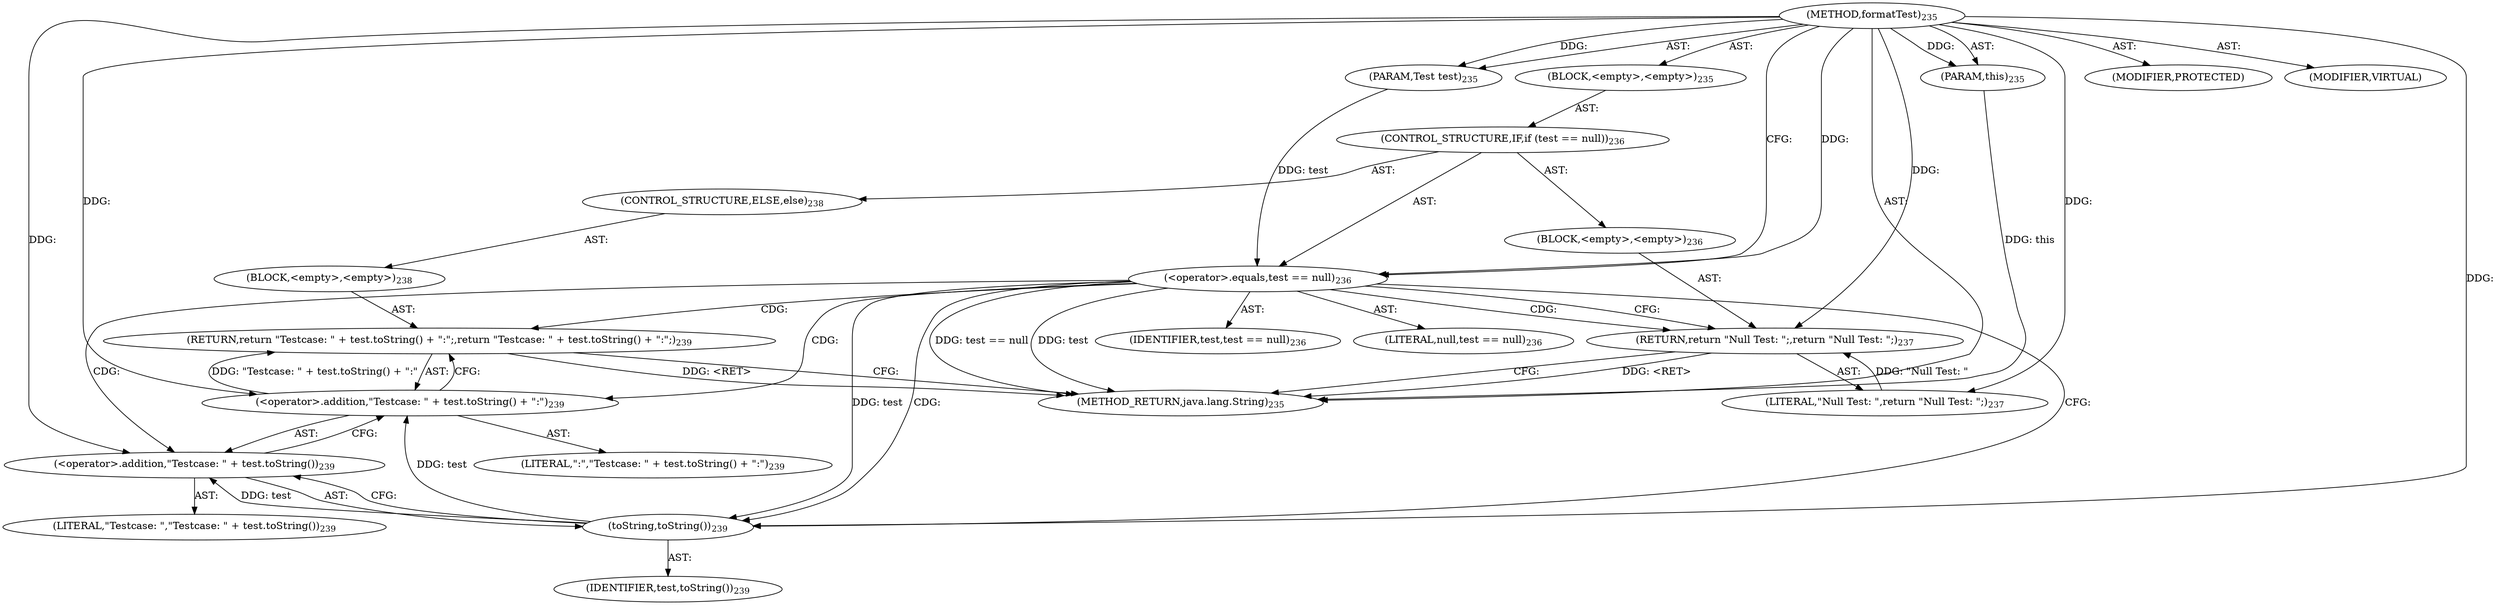digraph "formatTest" {  
"111669149707" [label = <(METHOD,formatTest)<SUB>235</SUB>> ]
"115964117017" [label = <(PARAM,this)<SUB>235</SUB>> ]
"115964117018" [label = <(PARAM,Test test)<SUB>235</SUB>> ]
"25769803795" [label = <(BLOCK,&lt;empty&gt;,&lt;empty&gt;)<SUB>235</SUB>> ]
"47244640264" [label = <(CONTROL_STRUCTURE,IF,if (test == null))<SUB>236</SUB>> ]
"30064771177" [label = <(&lt;operator&gt;.equals,test == null)<SUB>236</SUB>> ]
"68719476815" [label = <(IDENTIFIER,test,test == null)<SUB>236</SUB>> ]
"90194313237" [label = <(LITERAL,null,test == null)<SUB>236</SUB>> ]
"25769803796" [label = <(BLOCK,&lt;empty&gt;,&lt;empty&gt;)<SUB>236</SUB>> ]
"146028888064" [label = <(RETURN,return &quot;Null Test: &quot;;,return &quot;Null Test: &quot;;)<SUB>237</SUB>> ]
"90194313238" [label = <(LITERAL,&quot;Null Test: &quot;,return &quot;Null Test: &quot;;)<SUB>237</SUB>> ]
"47244640265" [label = <(CONTROL_STRUCTURE,ELSE,else)<SUB>238</SUB>> ]
"25769803797" [label = <(BLOCK,&lt;empty&gt;,&lt;empty&gt;)<SUB>238</SUB>> ]
"146028888065" [label = <(RETURN,return &quot;Testcase: &quot; + test.toString() + &quot;:&quot;;,return &quot;Testcase: &quot; + test.toString() + &quot;:&quot;;)<SUB>239</SUB>> ]
"30064771178" [label = <(&lt;operator&gt;.addition,&quot;Testcase: &quot; + test.toString() + &quot;:&quot;)<SUB>239</SUB>> ]
"30064771179" [label = <(&lt;operator&gt;.addition,&quot;Testcase: &quot; + test.toString())<SUB>239</SUB>> ]
"90194313239" [label = <(LITERAL,&quot;Testcase: &quot;,&quot;Testcase: &quot; + test.toString())<SUB>239</SUB>> ]
"30064771180" [label = <(toString,toString())<SUB>239</SUB>> ]
"68719476816" [label = <(IDENTIFIER,test,toString())<SUB>239</SUB>> ]
"90194313240" [label = <(LITERAL,&quot;:&quot;,&quot;Testcase: &quot; + test.toString() + &quot;:&quot;)<SUB>239</SUB>> ]
"133143986205" [label = <(MODIFIER,PROTECTED)> ]
"133143986206" [label = <(MODIFIER,VIRTUAL)> ]
"128849018891" [label = <(METHOD_RETURN,java.lang.String)<SUB>235</SUB>> ]
  "111669149707" -> "115964117017"  [ label = "AST: "] 
  "111669149707" -> "115964117018"  [ label = "AST: "] 
  "111669149707" -> "25769803795"  [ label = "AST: "] 
  "111669149707" -> "133143986205"  [ label = "AST: "] 
  "111669149707" -> "133143986206"  [ label = "AST: "] 
  "111669149707" -> "128849018891"  [ label = "AST: "] 
  "25769803795" -> "47244640264"  [ label = "AST: "] 
  "47244640264" -> "30064771177"  [ label = "AST: "] 
  "47244640264" -> "25769803796"  [ label = "AST: "] 
  "47244640264" -> "47244640265"  [ label = "AST: "] 
  "30064771177" -> "68719476815"  [ label = "AST: "] 
  "30064771177" -> "90194313237"  [ label = "AST: "] 
  "25769803796" -> "146028888064"  [ label = "AST: "] 
  "146028888064" -> "90194313238"  [ label = "AST: "] 
  "47244640265" -> "25769803797"  [ label = "AST: "] 
  "25769803797" -> "146028888065"  [ label = "AST: "] 
  "146028888065" -> "30064771178"  [ label = "AST: "] 
  "30064771178" -> "30064771179"  [ label = "AST: "] 
  "30064771178" -> "90194313240"  [ label = "AST: "] 
  "30064771179" -> "90194313239"  [ label = "AST: "] 
  "30064771179" -> "30064771180"  [ label = "AST: "] 
  "30064771180" -> "68719476816"  [ label = "AST: "] 
  "30064771177" -> "146028888064"  [ label = "CFG: "] 
  "30064771177" -> "30064771180"  [ label = "CFG: "] 
  "146028888064" -> "128849018891"  [ label = "CFG: "] 
  "146028888065" -> "128849018891"  [ label = "CFG: "] 
  "30064771178" -> "146028888065"  [ label = "CFG: "] 
  "30064771179" -> "30064771178"  [ label = "CFG: "] 
  "30064771180" -> "30064771179"  [ label = "CFG: "] 
  "111669149707" -> "30064771177"  [ label = "CFG: "] 
  "146028888065" -> "128849018891"  [ label = "DDG: &lt;RET&gt;"] 
  "146028888064" -> "128849018891"  [ label = "DDG: &lt;RET&gt;"] 
  "115964117017" -> "128849018891"  [ label = "DDG: this"] 
  "30064771177" -> "128849018891"  [ label = "DDG: test"] 
  "30064771177" -> "128849018891"  [ label = "DDG: test == null"] 
  "111669149707" -> "115964117017"  [ label = "DDG: "] 
  "111669149707" -> "115964117018"  [ label = "DDG: "] 
  "115964117018" -> "30064771177"  [ label = "DDG: test"] 
  "111669149707" -> "30064771177"  [ label = "DDG: "] 
  "90194313238" -> "146028888064"  [ label = "DDG: &quot;Null Test: &quot;"] 
  "111669149707" -> "146028888064"  [ label = "DDG: "] 
  "111669149707" -> "90194313238"  [ label = "DDG: "] 
  "30064771178" -> "146028888065"  [ label = "DDG: &quot;Testcase: &quot; + test.toString() + &quot;:&quot;"] 
  "111669149707" -> "30064771178"  [ label = "DDG: "] 
  "30064771180" -> "30064771178"  [ label = "DDG: test"] 
  "111669149707" -> "30064771179"  [ label = "DDG: "] 
  "30064771180" -> "30064771179"  [ label = "DDG: test"] 
  "30064771177" -> "30064771180"  [ label = "DDG: test"] 
  "111669149707" -> "30064771180"  [ label = "DDG: "] 
  "30064771177" -> "30064771178"  [ label = "CDG: "] 
  "30064771177" -> "30064771180"  [ label = "CDG: "] 
  "30064771177" -> "30064771179"  [ label = "CDG: "] 
  "30064771177" -> "146028888065"  [ label = "CDG: "] 
  "30064771177" -> "146028888064"  [ label = "CDG: "] 
}
